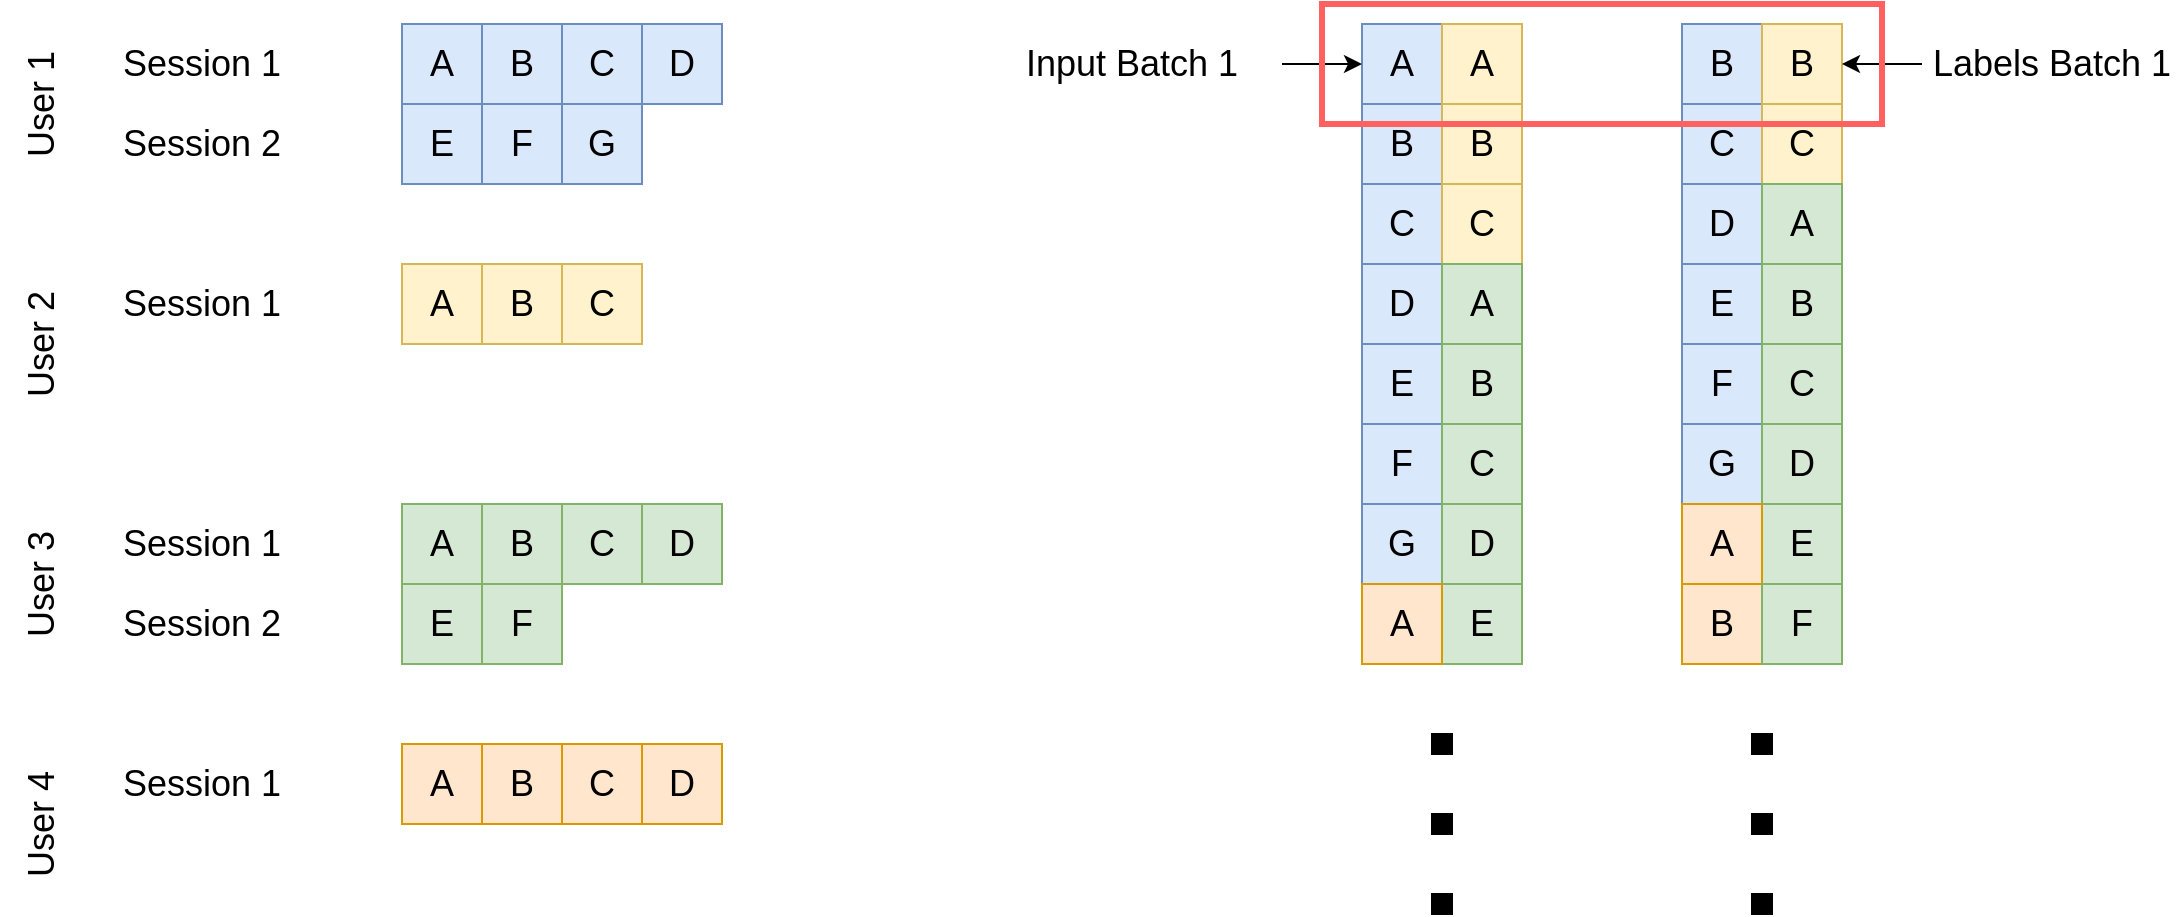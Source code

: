 <mxfile version="11.2.4" type="device" pages="1"><diagram id="pn5AtruTW_eU5lLYyPUU" name="Page-1"><mxGraphModel dx="2062" dy="1073" grid="1" gridSize="10" guides="1" tooltips="1" connect="1" arrows="1" fold="1" page="1" pageScale="1" pageWidth="1100" pageHeight="850" math="0" shadow="0"><root><mxCell id="0"/><mxCell id="1" parent="0"/><mxCell id="ONxBJ3kgVgbQ-6gOVVVi-1" value="A" style="rounded=0;whiteSpace=wrap;html=1;fillColor=#dae8fc;strokeColor=#6c8ebf;fontSize=18;" parent="1" vertex="1"><mxGeometry x="200" y="40" width="40" height="40" as="geometry"/></mxCell><mxCell id="ONxBJ3kgVgbQ-6gOVVVi-2" value="B" style="rounded=0;whiteSpace=wrap;html=1;fillColor=#dae8fc;strokeColor=#6c8ebf;fontSize=18;" parent="1" vertex="1"><mxGeometry x="240" y="40" width="40" height="40" as="geometry"/></mxCell><mxCell id="ONxBJ3kgVgbQ-6gOVVVi-3" value="C" style="rounded=0;whiteSpace=wrap;html=1;fillColor=#dae8fc;strokeColor=#6c8ebf;fontSize=18;" parent="1" vertex="1"><mxGeometry x="280" y="40" width="40" height="40" as="geometry"/></mxCell><mxCell id="ONxBJ3kgVgbQ-6gOVVVi-4" value="D" style="rounded=0;whiteSpace=wrap;html=1;fillColor=#dae8fc;strokeColor=#6c8ebf;fontSize=18;" parent="1" vertex="1"><mxGeometry x="320" y="40" width="40" height="40" as="geometry"/></mxCell><mxCell id="ONxBJ3kgVgbQ-6gOVVVi-5" value="E" style="rounded=0;whiteSpace=wrap;html=1;fillColor=#dae8fc;strokeColor=#6c8ebf;fontSize=18;" parent="1" vertex="1"><mxGeometry x="200" y="80" width="40" height="40" as="geometry"/></mxCell><mxCell id="ONxBJ3kgVgbQ-6gOVVVi-6" value="F" style="rounded=0;whiteSpace=wrap;html=1;fillColor=#dae8fc;strokeColor=#6c8ebf;fontSize=18;" parent="1" vertex="1"><mxGeometry x="240" y="80" width="40" height="40" as="geometry"/></mxCell><mxCell id="ONxBJ3kgVgbQ-6gOVVVi-7" value="G" style="rounded=0;whiteSpace=wrap;html=1;fillColor=#dae8fc;strokeColor=#6c8ebf;fontSize=18;" parent="1" vertex="1"><mxGeometry x="280" y="80" width="40" height="40" as="geometry"/></mxCell><mxCell id="ONxBJ3kgVgbQ-6gOVVVi-8" value="A" style="rounded=0;whiteSpace=wrap;html=1;fillColor=#fff2cc;strokeColor=#d6b656;fontSize=18;" parent="1" vertex="1"><mxGeometry x="200" y="160" width="40" height="40" as="geometry"/></mxCell><mxCell id="ONxBJ3kgVgbQ-6gOVVVi-9" value="B" style="rounded=0;whiteSpace=wrap;html=1;fillColor=#fff2cc;strokeColor=#d6b656;fontSize=18;" parent="1" vertex="1"><mxGeometry x="240" y="160" width="40" height="40" as="geometry"/></mxCell><mxCell id="ONxBJ3kgVgbQ-6gOVVVi-10" value="C" style="rounded=0;whiteSpace=wrap;html=1;fillColor=#fff2cc;strokeColor=#d6b656;fontSize=18;" parent="1" vertex="1"><mxGeometry x="280" y="160" width="40" height="40" as="geometry"/></mxCell><mxCell id="ONxBJ3kgVgbQ-6gOVVVi-11" value="A" style="rounded=0;whiteSpace=wrap;html=1;fillColor=#d5e8d4;strokeColor=#82b366;fontSize=18;" parent="1" vertex="1"><mxGeometry x="200" y="280" width="40" height="40" as="geometry"/></mxCell><mxCell id="ONxBJ3kgVgbQ-6gOVVVi-12" value="B" style="rounded=0;whiteSpace=wrap;html=1;fillColor=#d5e8d4;strokeColor=#82b366;fontSize=18;" parent="1" vertex="1"><mxGeometry x="240" y="280" width="40" height="40" as="geometry"/></mxCell><mxCell id="ONxBJ3kgVgbQ-6gOVVVi-13" value="C" style="rounded=0;whiteSpace=wrap;html=1;fillColor=#d5e8d4;strokeColor=#82b366;fontSize=18;" parent="1" vertex="1"><mxGeometry x="280" y="280" width="40" height="40" as="geometry"/></mxCell><mxCell id="ONxBJ3kgVgbQ-6gOVVVi-14" value="D" style="rounded=0;whiteSpace=wrap;html=1;fillColor=#d5e8d4;strokeColor=#82b366;fontSize=18;" parent="1" vertex="1"><mxGeometry x="320" y="280" width="40" height="40" as="geometry"/></mxCell><mxCell id="ONxBJ3kgVgbQ-6gOVVVi-15" value="E" style="rounded=0;whiteSpace=wrap;html=1;fillColor=#d5e8d4;strokeColor=#82b366;fontSize=18;" parent="1" vertex="1"><mxGeometry x="200" y="320" width="40" height="40" as="geometry"/></mxCell><mxCell id="ONxBJ3kgVgbQ-6gOVVVi-16" value="F" style="rounded=0;whiteSpace=wrap;html=1;fillColor=#d5e8d4;strokeColor=#82b366;fontSize=18;" parent="1" vertex="1"><mxGeometry x="240" y="320" width="40" height="40" as="geometry"/></mxCell><mxCell id="ONxBJ3kgVgbQ-6gOVVVi-17" value="Session 1" style="text;html=1;strokeColor=none;fillColor=none;align=center;verticalAlign=middle;whiteSpace=wrap;rounded=0;fontSize=18;" parent="1" vertex="1"><mxGeometry x="40" y="40" width="120" height="40" as="geometry"/></mxCell><mxCell id="ONxBJ3kgVgbQ-6gOVVVi-18" value="Session 2" style="text;html=1;strokeColor=none;fillColor=none;align=center;verticalAlign=middle;whiteSpace=wrap;rounded=0;fontSize=18;" parent="1" vertex="1"><mxGeometry x="40" y="80" width="120" height="40" as="geometry"/></mxCell><mxCell id="ONxBJ3kgVgbQ-6gOVVVi-19" value="Session 1" style="text;html=1;strokeColor=none;fillColor=none;align=center;verticalAlign=middle;whiteSpace=wrap;rounded=0;fontSize=18;" parent="1" vertex="1"><mxGeometry x="40" y="160" width="120" height="40" as="geometry"/></mxCell><mxCell id="ONxBJ3kgVgbQ-6gOVVVi-20" value="Session 1" style="text;html=1;strokeColor=none;fillColor=none;align=center;verticalAlign=middle;whiteSpace=wrap;rounded=0;fontSize=18;" parent="1" vertex="1"><mxGeometry x="40" y="280" width="120" height="40" as="geometry"/></mxCell><mxCell id="ONxBJ3kgVgbQ-6gOVVVi-21" value="Session 2" style="text;html=1;strokeColor=none;fillColor=none;align=center;verticalAlign=middle;whiteSpace=wrap;rounded=0;fontSize=18;" parent="1" vertex="1"><mxGeometry x="40" y="320" width="120" height="40" as="geometry"/></mxCell><mxCell id="ONxBJ3kgVgbQ-6gOVVVi-22" value="User 1" style="text;html=1;strokeColor=none;fillColor=none;align=center;verticalAlign=middle;whiteSpace=wrap;rounded=0;rotation=-90;fontSize=18;" parent="1" vertex="1"><mxGeometry x="-20" y="60" width="80" height="40" as="geometry"/></mxCell><mxCell id="ONxBJ3kgVgbQ-6gOVVVi-23" value="User 2" style="text;html=1;strokeColor=none;fillColor=none;align=center;verticalAlign=middle;whiteSpace=wrap;rounded=0;rotation=-90;fontSize=18;" parent="1" vertex="1"><mxGeometry x="-20" y="180" width="80" height="40" as="geometry"/></mxCell><mxCell id="ONxBJ3kgVgbQ-6gOVVVi-24" value="User 3" style="text;html=1;strokeColor=none;fillColor=none;align=center;verticalAlign=middle;whiteSpace=wrap;rounded=0;rotation=-90;fontSize=18;" parent="1" vertex="1"><mxGeometry x="-20" y="300" width="80" height="40" as="geometry"/></mxCell><mxCell id="ONxBJ3kgVgbQ-6gOVVVi-25" value="A" style="rounded=0;whiteSpace=wrap;html=1;fillColor=#dae8fc;strokeColor=#6c8ebf;fontSize=18;" parent="1" vertex="1"><mxGeometry x="680" y="40" width="40" height="40" as="geometry"/></mxCell><mxCell id="ONxBJ3kgVgbQ-6gOVVVi-26" value="B" style="rounded=0;whiteSpace=wrap;html=1;fillColor=#dae8fc;strokeColor=#6c8ebf;fontSize=18;" parent="1" vertex="1"><mxGeometry x="680" y="80" width="40" height="40" as="geometry"/></mxCell><mxCell id="ONxBJ3kgVgbQ-6gOVVVi-27" value="C" style="rounded=0;whiteSpace=wrap;html=1;fillColor=#dae8fc;strokeColor=#6c8ebf;fontSize=18;" parent="1" vertex="1"><mxGeometry x="680" y="120" width="40" height="40" as="geometry"/></mxCell><mxCell id="ONxBJ3kgVgbQ-6gOVVVi-28" value="D" style="rounded=0;whiteSpace=wrap;html=1;fillColor=#dae8fc;strokeColor=#6c8ebf;fontSize=18;" parent="1" vertex="1"><mxGeometry x="680" y="160" width="40" height="40" as="geometry"/></mxCell><mxCell id="ONxBJ3kgVgbQ-6gOVVVi-29" value="E" style="rounded=0;whiteSpace=wrap;html=1;fillColor=#dae8fc;strokeColor=#6c8ebf;fontSize=18;" parent="1" vertex="1"><mxGeometry x="680" y="200" width="40" height="40" as="geometry"/></mxCell><mxCell id="ONxBJ3kgVgbQ-6gOVVVi-30" value="F" style="rounded=0;whiteSpace=wrap;html=1;fillColor=#dae8fc;strokeColor=#6c8ebf;fontSize=18;" parent="1" vertex="1"><mxGeometry x="680" y="240" width="40" height="40" as="geometry"/></mxCell><mxCell id="ONxBJ3kgVgbQ-6gOVVVi-31" value="G" style="rounded=0;whiteSpace=wrap;html=1;fillColor=#dae8fc;strokeColor=#6c8ebf;fontSize=18;" parent="1" vertex="1"><mxGeometry x="680" y="280" width="40" height="40" as="geometry"/></mxCell><mxCell id="ONxBJ3kgVgbQ-6gOVVVi-32" value="A" style="rounded=0;whiteSpace=wrap;html=1;fillColor=#fff2cc;strokeColor=#d6b656;fontSize=18;" parent="1" vertex="1"><mxGeometry x="720" y="40" width="40" height="40" as="geometry"/></mxCell><mxCell id="ONxBJ3kgVgbQ-6gOVVVi-33" value="B" style="rounded=0;whiteSpace=wrap;html=1;fillColor=#fff2cc;strokeColor=#d6b656;fontSize=18;" parent="1" vertex="1"><mxGeometry x="720" y="80" width="40" height="40" as="geometry"/></mxCell><mxCell id="ONxBJ3kgVgbQ-6gOVVVi-34" value="C" style="rounded=0;whiteSpace=wrap;html=1;fillColor=#fff2cc;strokeColor=#d6b656;fontSize=18;" parent="1" vertex="1"><mxGeometry x="720" y="120" width="40" height="40" as="geometry"/></mxCell><mxCell id="4V4L7UZl0PsTdJYLcWx0-1" value="A" style="rounded=0;whiteSpace=wrap;html=1;fillColor=#ffe6cc;strokeColor=#d79b00;fontSize=18;" parent="1" vertex="1"><mxGeometry x="200" y="400" width="40" height="40" as="geometry"/></mxCell><mxCell id="4V4L7UZl0PsTdJYLcWx0-2" value="B" style="rounded=0;whiteSpace=wrap;html=1;fillColor=#ffe6cc;strokeColor=#d79b00;fontSize=18;" parent="1" vertex="1"><mxGeometry x="240" y="400" width="40" height="40" as="geometry"/></mxCell><mxCell id="4V4L7UZl0PsTdJYLcWx0-3" value="C" style="rounded=0;whiteSpace=wrap;html=1;fillColor=#ffe6cc;strokeColor=#d79b00;fontSize=18;" parent="1" vertex="1"><mxGeometry x="280" y="400" width="40" height="40" as="geometry"/></mxCell><mxCell id="4V4L7UZl0PsTdJYLcWx0-4" value="Session 1" style="text;html=1;strokeColor=none;fillColor=none;align=center;verticalAlign=middle;whiteSpace=wrap;rounded=0;fontSize=18;" parent="1" vertex="1"><mxGeometry x="40" y="400" width="120" height="40" as="geometry"/></mxCell><mxCell id="4V4L7UZl0PsTdJYLcWx0-5" value="User 4" style="text;html=1;strokeColor=none;fillColor=none;align=center;verticalAlign=middle;whiteSpace=wrap;rounded=0;rotation=-90;fontSize=18;" parent="1" vertex="1"><mxGeometry x="-20" y="420" width="80" height="40" as="geometry"/></mxCell><mxCell id="4V4L7UZl0PsTdJYLcWx0-6" value="D" style="rounded=0;whiteSpace=wrap;html=1;fillColor=#ffe6cc;strokeColor=#d79b00;fontSize=18;" parent="1" vertex="1"><mxGeometry x="320" y="400" width="40" height="40" as="geometry"/></mxCell><mxCell id="4V4L7UZl0PsTdJYLcWx0-7" value="A" style="rounded=0;whiteSpace=wrap;html=1;fillColor=#d5e8d4;strokeColor=#82b366;fontSize=18;" parent="1" vertex="1"><mxGeometry x="720" y="160" width="40" height="40" as="geometry"/></mxCell><mxCell id="4V4L7UZl0PsTdJYLcWx0-8" value="B" style="rounded=0;whiteSpace=wrap;html=1;fillColor=#d5e8d4;strokeColor=#82b366;fontSize=18;" parent="1" vertex="1"><mxGeometry x="720" y="200" width="40" height="40" as="geometry"/></mxCell><mxCell id="4V4L7UZl0PsTdJYLcWx0-9" value="C" style="rounded=0;whiteSpace=wrap;html=1;fillColor=#d5e8d4;strokeColor=#82b366;fontSize=18;" parent="1" vertex="1"><mxGeometry x="720" y="240" width="40" height="40" as="geometry"/></mxCell><mxCell id="4V4L7UZl0PsTdJYLcWx0-10" value="D" style="rounded=0;whiteSpace=wrap;html=1;fillColor=#d5e8d4;strokeColor=#82b366;fontSize=18;" parent="1" vertex="1"><mxGeometry x="720" y="280" width="40" height="40" as="geometry"/></mxCell><mxCell id="4V4L7UZl0PsTdJYLcWx0-12" value="E" style="rounded=0;whiteSpace=wrap;html=1;fillColor=#d5e8d4;strokeColor=#82b366;fontSize=18;" parent="1" vertex="1"><mxGeometry x="720" y="320" width="40" height="40" as="geometry"/></mxCell><mxCell id="4V4L7UZl0PsTdJYLcWx0-14" value="A" style="rounded=0;whiteSpace=wrap;html=1;fillColor=#ffe6cc;strokeColor=#d79b00;fontSize=18;" parent="1" vertex="1"><mxGeometry x="680" y="320" width="40" height="40" as="geometry"/></mxCell><mxCell id="4V4L7UZl0PsTdJYLcWx0-16" value="B" style="rounded=0;whiteSpace=wrap;html=1;fillColor=#dae8fc;strokeColor=#6c8ebf;fontSize=18;" parent="1" vertex="1"><mxGeometry x="840" y="40" width="40" height="40" as="geometry"/></mxCell><mxCell id="4V4L7UZl0PsTdJYLcWx0-17" value="C" style="rounded=0;whiteSpace=wrap;html=1;fillColor=#dae8fc;strokeColor=#6c8ebf;fontSize=18;" parent="1" vertex="1"><mxGeometry x="840" y="80" width="40" height="40" as="geometry"/></mxCell><mxCell id="4V4L7UZl0PsTdJYLcWx0-18" value="D" style="rounded=0;whiteSpace=wrap;html=1;fillColor=#dae8fc;strokeColor=#6c8ebf;fontSize=18;" parent="1" vertex="1"><mxGeometry x="840" y="120" width="40" height="40" as="geometry"/></mxCell><mxCell id="4V4L7UZl0PsTdJYLcWx0-19" value="E" style="rounded=0;whiteSpace=wrap;html=1;fillColor=#dae8fc;strokeColor=#6c8ebf;fontSize=18;" parent="1" vertex="1"><mxGeometry x="840" y="160" width="40" height="40" as="geometry"/></mxCell><mxCell id="4V4L7UZl0PsTdJYLcWx0-20" value="F" style="rounded=0;whiteSpace=wrap;html=1;fillColor=#dae8fc;strokeColor=#6c8ebf;fontSize=18;" parent="1" vertex="1"><mxGeometry x="840" y="200" width="40" height="40" as="geometry"/></mxCell><mxCell id="4V4L7UZl0PsTdJYLcWx0-21" value="G" style="rounded=0;whiteSpace=wrap;html=1;fillColor=#dae8fc;strokeColor=#6c8ebf;fontSize=18;" parent="1" vertex="1"><mxGeometry x="840" y="240" width="40" height="40" as="geometry"/></mxCell><mxCell id="4V4L7UZl0PsTdJYLcWx0-23" value="B" style="rounded=0;whiteSpace=wrap;html=1;fillColor=#fff2cc;strokeColor=#d6b656;fontSize=18;" parent="1" vertex="1"><mxGeometry x="880" y="40" width="40" height="40" as="geometry"/></mxCell><mxCell id="4V4L7UZl0PsTdJYLcWx0-24" value="C" style="rounded=0;whiteSpace=wrap;html=1;fillColor=#fff2cc;strokeColor=#d6b656;fontSize=18;" parent="1" vertex="1"><mxGeometry x="880" y="80" width="40" height="40" as="geometry"/></mxCell><mxCell id="4V4L7UZl0PsTdJYLcWx0-25" value="A" style="rounded=0;whiteSpace=wrap;html=1;fillColor=#d5e8d4;strokeColor=#82b366;fontSize=18;" parent="1" vertex="1"><mxGeometry x="880" y="120" width="40" height="40" as="geometry"/></mxCell><mxCell id="4V4L7UZl0PsTdJYLcWx0-26" value="B" style="rounded=0;whiteSpace=wrap;html=1;fillColor=#d5e8d4;strokeColor=#82b366;fontSize=18;" parent="1" vertex="1"><mxGeometry x="880" y="160" width="40" height="40" as="geometry"/></mxCell><mxCell id="4V4L7UZl0PsTdJYLcWx0-27" value="C" style="rounded=0;whiteSpace=wrap;html=1;fillColor=#d5e8d4;strokeColor=#82b366;fontSize=18;" parent="1" vertex="1"><mxGeometry x="880" y="200" width="40" height="40" as="geometry"/></mxCell><mxCell id="4V4L7UZl0PsTdJYLcWx0-28" value="D" style="rounded=0;whiteSpace=wrap;html=1;fillColor=#d5e8d4;strokeColor=#82b366;fontSize=18;" parent="1" vertex="1"><mxGeometry x="880" y="240" width="40" height="40" as="geometry"/></mxCell><mxCell id="4V4L7UZl0PsTdJYLcWx0-29" value="E" style="rounded=0;whiteSpace=wrap;html=1;fillColor=#d5e8d4;strokeColor=#82b366;fontSize=18;" parent="1" vertex="1"><mxGeometry x="880" y="280" width="40" height="40" as="geometry"/></mxCell><mxCell id="4V4L7UZl0PsTdJYLcWx0-30" value="A" style="rounded=0;whiteSpace=wrap;html=1;fillColor=#ffe6cc;strokeColor=#d79b00;fontSize=18;" parent="1" vertex="1"><mxGeometry x="840" y="280" width="40" height="40" as="geometry"/></mxCell><mxCell id="4V4L7UZl0PsTdJYLcWx0-31" value="B" style="rounded=0;whiteSpace=wrap;html=1;fillColor=#ffe6cc;strokeColor=#d79b00;fontSize=18;" parent="1" vertex="1"><mxGeometry x="840" y="320" width="40" height="40" as="geometry"/></mxCell><mxCell id="4V4L7UZl0PsTdJYLcWx0-32" value="F" style="rounded=0;whiteSpace=wrap;html=1;fillColor=#d5e8d4;strokeColor=#82b366;fontSize=18;" parent="1" vertex="1"><mxGeometry x="880" y="320" width="40" height="40" as="geometry"/></mxCell><mxCell id="4V4L7UZl0PsTdJYLcWx0-34" value="" style="rounded=0;whiteSpace=wrap;html=1;fontSize=18;fillColor=#000000;" parent="1" vertex="1"><mxGeometry x="715" y="395" width="10" height="10" as="geometry"/></mxCell><mxCell id="4V4L7UZl0PsTdJYLcWx0-35" value="" style="rounded=0;whiteSpace=wrap;html=1;fontSize=18;fillColor=#000000;" parent="1" vertex="1"><mxGeometry x="715" y="435" width="10" height="10" as="geometry"/></mxCell><mxCell id="4V4L7UZl0PsTdJYLcWx0-36" value="" style="rounded=0;whiteSpace=wrap;html=1;fontSize=18;fillColor=#000000;" parent="1" vertex="1"><mxGeometry x="715" y="475" width="10" height="10" as="geometry"/></mxCell><mxCell id="4V4L7UZl0PsTdJYLcWx0-37" value="" style="rounded=0;whiteSpace=wrap;html=1;fontSize=18;fillColor=#000000;" parent="1" vertex="1"><mxGeometry x="875" y="395" width="10" height="10" as="geometry"/></mxCell><mxCell id="4V4L7UZl0PsTdJYLcWx0-38" value="" style="rounded=0;whiteSpace=wrap;html=1;fontSize=18;fillColor=#000000;" parent="1" vertex="1"><mxGeometry x="875" y="435" width="10" height="10" as="geometry"/></mxCell><mxCell id="4V4L7UZl0PsTdJYLcWx0-39" value="" style="rounded=0;whiteSpace=wrap;html=1;fontSize=18;fillColor=#000000;" parent="1" vertex="1"><mxGeometry x="875" y="475" width="10" height="10" as="geometry"/></mxCell><mxCell id="4V4L7UZl0PsTdJYLcWx0-42" style="edgeStyle=orthogonalEdgeStyle;rounded=0;orthogonalLoop=1;jettySize=auto;html=1;exitX=1;exitY=0.5;exitDx=0;exitDy=0;entryX=0;entryY=0.5;entryDx=0;entryDy=0;fontSize=18;" parent="1" source="4V4L7UZl0PsTdJYLcWx0-40" target="ONxBJ3kgVgbQ-6gOVVVi-25" edge="1"><mxGeometry relative="1" as="geometry"/></mxCell><mxCell id="4V4L7UZl0PsTdJYLcWx0-40" value="Input Batch 1" style="text;html=1;strokeColor=none;fillColor=none;align=center;verticalAlign=middle;whiteSpace=wrap;rounded=0;fontSize=18;" parent="1" vertex="1"><mxGeometry x="490" y="40" width="150" height="40" as="geometry"/></mxCell><mxCell id="4V4L7UZl0PsTdJYLcWx0-43" style="edgeStyle=orthogonalEdgeStyle;rounded=0;orthogonalLoop=1;jettySize=auto;html=1;exitX=0;exitY=0.5;exitDx=0;exitDy=0;entryX=1;entryY=0.5;entryDx=0;entryDy=0;fontSize=18;" parent="1" source="4V4L7UZl0PsTdJYLcWx0-41" target="4V4L7UZl0PsTdJYLcWx0-23" edge="1"><mxGeometry relative="1" as="geometry"/></mxCell><mxCell id="4V4L7UZl0PsTdJYLcWx0-41" value="Labels Batch 1" style="text;html=1;strokeColor=none;fillColor=none;align=center;verticalAlign=middle;whiteSpace=wrap;rounded=0;fontSize=18;" parent="1" vertex="1"><mxGeometry x="960" y="40" width="130" height="40" as="geometry"/></mxCell><mxCell id="4V4L7UZl0PsTdJYLcWx0-44" value="" style="rounded=0;whiteSpace=wrap;html=1;fillColor=none;fontSize=18;strokeWidth=3;strokeColor=#FF6161;" parent="1" vertex="1"><mxGeometry x="660" y="30" width="280" height="60" as="geometry"/></mxCell></root></mxGraphModel></diagram></mxfile>